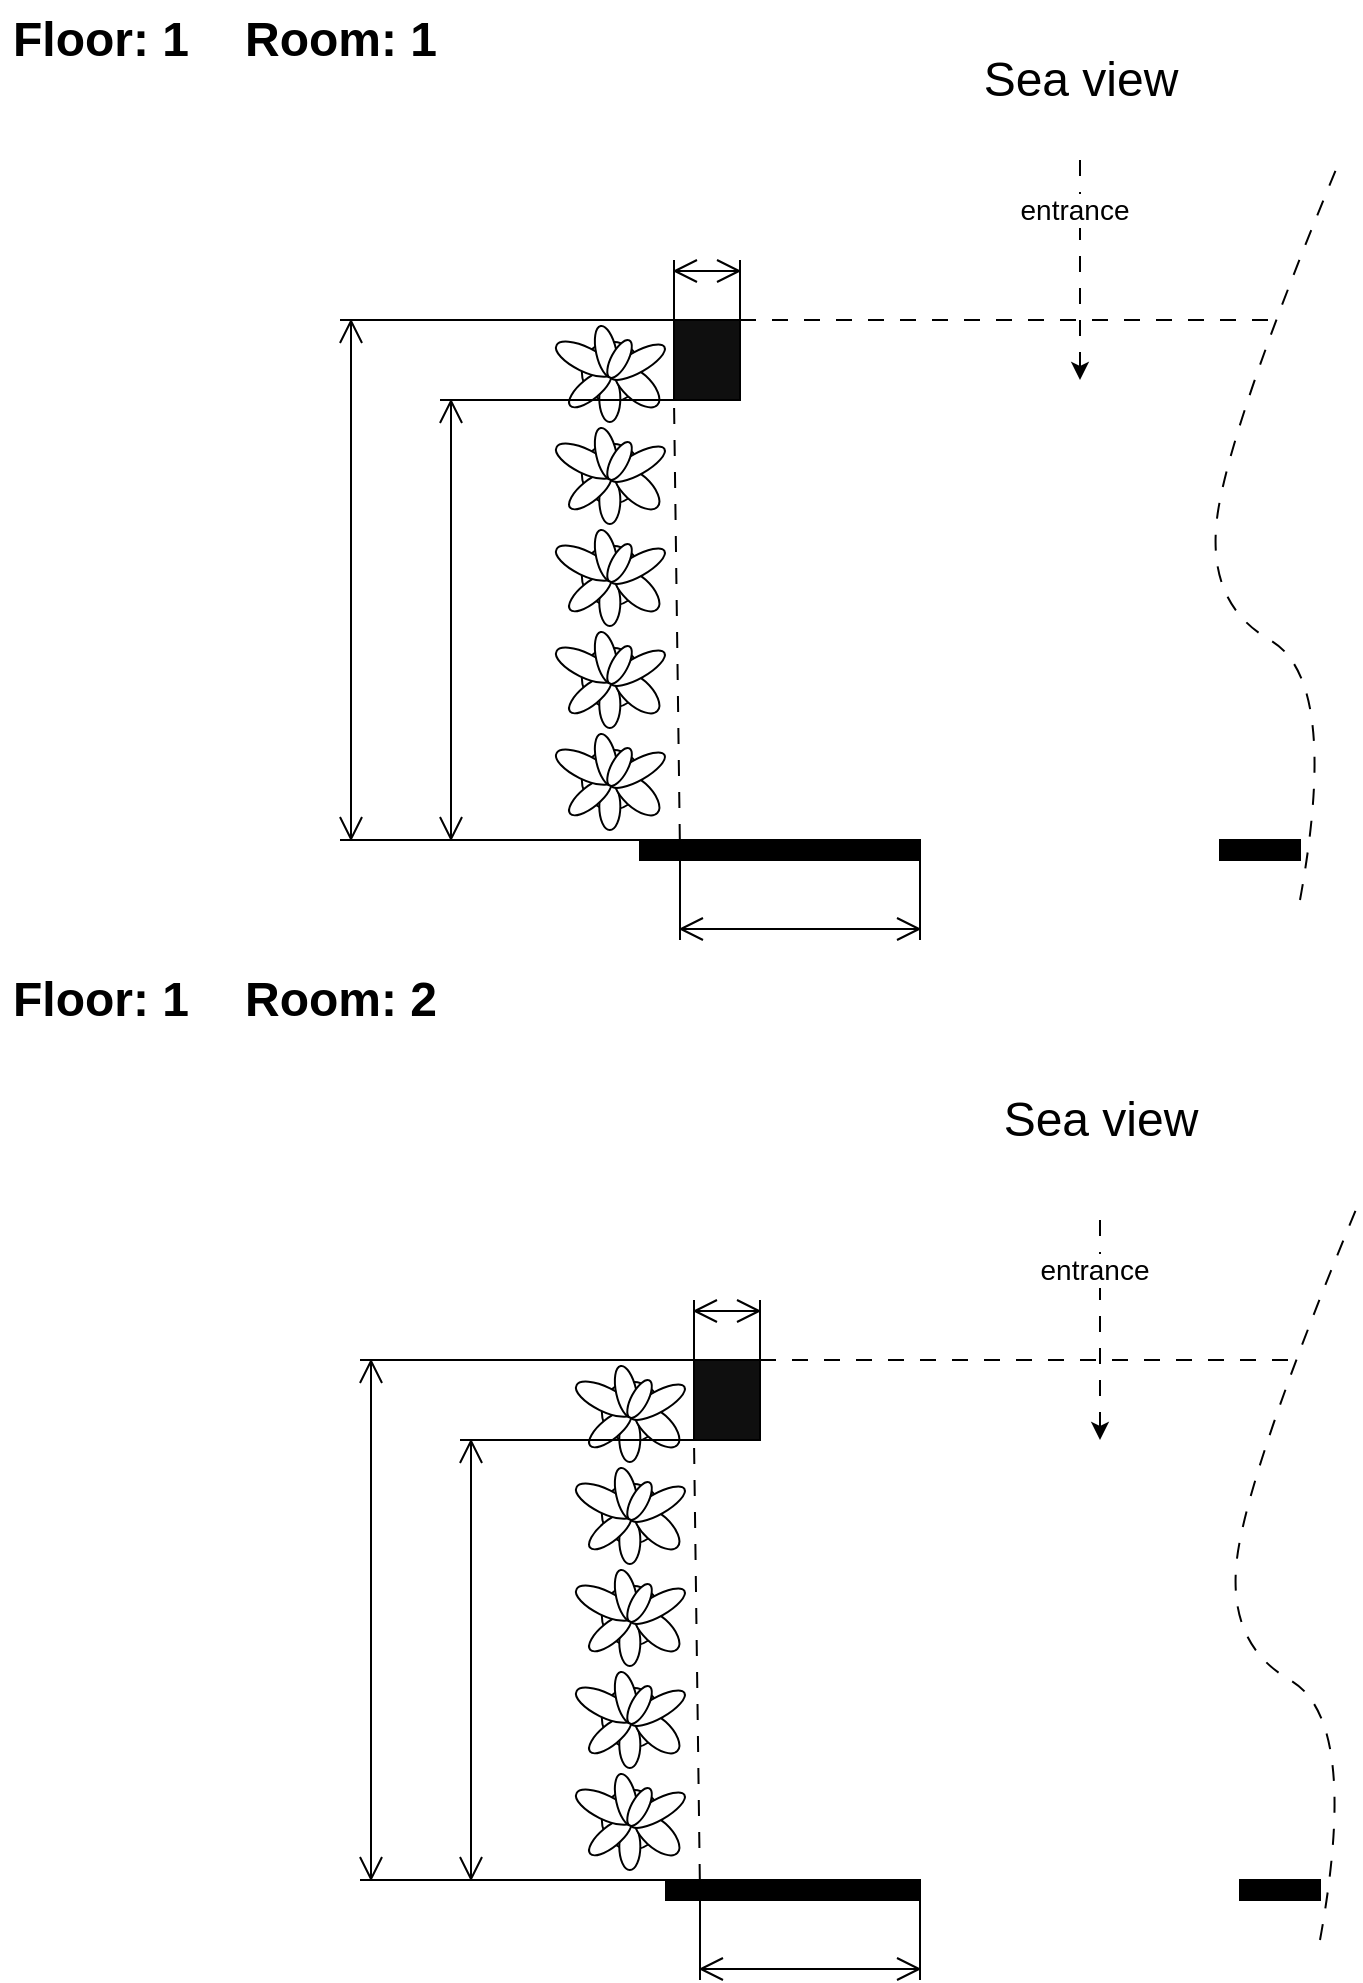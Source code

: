 <mxfile version="20.8.5" type="github">
  <diagram id="Hkj4WFlvK4-08UBy-HWi" name="Page-1">
    <mxGraphModel dx="1218" dy="785" grid="1" gridSize="10" guides="1" tooltips="1" connect="1" arrows="1" fold="1" page="1" pageScale="1" pageWidth="850" pageHeight="1100" math="0" shadow="0">
      <root>
        <mxCell id="0" />
        <mxCell id="1" parent="0" />
        <mxCell id="1bVyddex_vhO6T4n7lc5-1" value="Floor: 1" style="text;strokeColor=none;fillColor=none;html=1;fontSize=24;fontStyle=1;verticalAlign=middle;align=center;" parent="1" vertex="1">
          <mxGeometry x="40" y="40" width="100" height="40" as="geometry" />
        </mxCell>
        <mxCell id="1bVyddex_vhO6T4n7lc5-2" value="Room: 1" style="text;strokeColor=none;fillColor=none;html=1;fontSize=24;fontStyle=1;verticalAlign=middle;align=center;" parent="1" vertex="1">
          <mxGeometry x="160" y="40" width="100" height="40" as="geometry" />
        </mxCell>
        <mxCell id="1bVyddex_vhO6T4n7lc5-6" value="" style="verticalLabelPosition=bottom;html=1;verticalAlign=top;align=center;shape=mxgraph.floorplan.plant;" parent="1" vertex="1">
          <mxGeometry x="320" y="200" width="47" height="51" as="geometry" />
        </mxCell>
        <mxCell id="1bVyddex_vhO6T4n7lc5-7" value="" style="verticalLabelPosition=bottom;html=1;verticalAlign=top;align=center;shape=mxgraph.floorplan.wall;fillColor=strokeColor;" parent="1" vertex="1">
          <mxGeometry x="650" y="460" width="40" height="10" as="geometry" />
        </mxCell>
        <mxCell id="1bVyddex_vhO6T4n7lc5-8" value="" style="verticalLabelPosition=bottom;html=1;verticalAlign=top;align=center;shape=mxgraph.floorplan.plant;" parent="1" vertex="1">
          <mxGeometry x="320" y="302" width="47" height="51" as="geometry" />
        </mxCell>
        <mxCell id="1bVyddex_vhO6T4n7lc5-9" value="" style="verticalLabelPosition=bottom;html=1;verticalAlign=top;align=center;shape=mxgraph.floorplan.plant;" parent="1" vertex="1">
          <mxGeometry x="320" y="251" width="47" height="51" as="geometry" />
        </mxCell>
        <mxCell id="1bVyddex_vhO6T4n7lc5-10" value="" style="verticalLabelPosition=bottom;html=1;verticalAlign=top;align=center;shape=mxgraph.floorplan.plant;" parent="1" vertex="1">
          <mxGeometry x="320" y="353" width="47" height="51" as="geometry" />
        </mxCell>
        <mxCell id="1bVyddex_vhO6T4n7lc5-11" value="" style="verticalLabelPosition=bottom;html=1;verticalAlign=top;align=center;shape=mxgraph.floorplan.wall;fillColor=strokeColor;" parent="1" vertex="1">
          <mxGeometry x="360" y="460" width="140" height="10" as="geometry" />
        </mxCell>
        <mxCell id="1bVyddex_vhO6T4n7lc5-12" value="" style="verticalLabelPosition=bottom;html=1;verticalAlign=top;align=center;shape=mxgraph.floorplan.plant;" parent="1" vertex="1">
          <mxGeometry x="320" y="404" width="47" height="51" as="geometry" />
        </mxCell>
        <mxCell id="1bVyddex_vhO6T4n7lc5-15" value="" style="rounded=0;whiteSpace=wrap;html=1;fillColor=#0F0F0F;" parent="1" vertex="1">
          <mxGeometry x="377" y="200" width="33" height="40" as="geometry" />
        </mxCell>
        <mxCell id="1bVyddex_vhO6T4n7lc5-17" value="Sea view" style="text;strokeColor=none;fillColor=none;html=1;fontSize=24;fontStyle=0;verticalAlign=middle;align=center;" parent="1" vertex="1">
          <mxGeometry x="530" y="60" width="100" height="40" as="geometry" />
        </mxCell>
        <mxCell id="1bVyddex_vhO6T4n7lc5-18" value="" style="endArrow=classic;html=1;rounded=0;dashed=1;dashPattern=8 8;" parent="1" edge="1">
          <mxGeometry width="50" height="50" relative="1" as="geometry">
            <mxPoint x="580" y="120" as="sourcePoint" />
            <mxPoint x="580" y="230" as="targetPoint" />
          </mxGeometry>
        </mxCell>
        <mxCell id="1bVyddex_vhO6T4n7lc5-19" value="entrance" style="edgeLabel;html=1;align=center;verticalAlign=middle;resizable=0;points=[];fontSize=14;" parent="1bVyddex_vhO6T4n7lc5-18" vertex="1" connectable="0">
          <mxGeometry x="-0.544" y="-3" relative="1" as="geometry">
            <mxPoint as="offset" />
          </mxGeometry>
        </mxCell>
        <mxCell id="1bVyddex_vhO6T4n7lc5-20" value="" style="shape=dimension;direction=south;whiteSpace=wrap;html=1;align=left;points=[];verticalAlign=middle;labelBackgroundColor=#ffffff;fillColor=#0F0F0F;" parent="1" vertex="1">
          <mxGeometry x="210" y="200" width="180" height="260" as="geometry" />
        </mxCell>
        <mxCell id="1bVyddex_vhO6T4n7lc5-23" value="" style="shape=dimension;direction=west;whiteSpace=wrap;html=1;align=center;points=[];verticalAlign=top;spacingTop=-8;labelBackgroundColor=#ffffff;fillColor=#0F0F0F;" parent="1" vertex="1">
          <mxGeometry x="377" y="170" width="33" height="30" as="geometry" />
        </mxCell>
        <mxCell id="1bVyddex_vhO6T4n7lc5-24" value="" style="endArrow=none;dashed=1;html=1;rounded=0;dashPattern=8 8;exitX=1;exitY=0;exitDx=0;exitDy=0;" parent="1" source="1bVyddex_vhO6T4n7lc5-15" edge="1">
          <mxGeometry width="50" height="50" relative="1" as="geometry">
            <mxPoint x="710" y="320" as="sourcePoint" />
            <mxPoint x="680" y="200" as="targetPoint" />
          </mxGeometry>
        </mxCell>
        <mxCell id="1bVyddex_vhO6T4n7lc5-26" value="" style="endArrow=none;dashed=1;html=1;rounded=0;dashPattern=8 8;entryX=0;entryY=1;entryDx=0;entryDy=0;exitX=1;exitY=0.056;exitDx=0;exitDy=0;exitPerimeter=0;" parent="1" source="1bVyddex_vhO6T4n7lc5-20" target="1bVyddex_vhO6T4n7lc5-15" edge="1">
          <mxGeometry width="50" height="50" relative="1" as="geometry">
            <mxPoint x="540" y="380" as="sourcePoint" />
            <mxPoint x="570" y="270" as="targetPoint" />
          </mxGeometry>
        </mxCell>
        <mxCell id="1bVyddex_vhO6T4n7lc5-28" value="" style="curved=1;endArrow=none;html=1;rounded=0;dashed=1;dashPattern=8 8;strokeColor=default;endFill=0;" parent="1" edge="1">
          <mxGeometry width="50" height="50" relative="1" as="geometry">
            <mxPoint x="690" y="490" as="sourcePoint" />
            <mxPoint x="710" y="120" as="targetPoint" />
            <Array as="points">
              <mxPoint x="710" y="380" />
              <mxPoint x="640" y="340" />
              <mxPoint x="660" y="240" />
            </Array>
          </mxGeometry>
        </mxCell>
        <mxCell id="1bVyddex_vhO6T4n7lc5-30" value="" style="verticalLabelPosition=bottom;html=1;verticalAlign=top;align=center;shape=mxgraph.floorplan.plant;" parent="1" vertex="1">
          <mxGeometry x="330" y="720" width="47" height="51" as="geometry" />
        </mxCell>
        <mxCell id="1bVyddex_vhO6T4n7lc5-31" value="" style="verticalLabelPosition=bottom;html=1;verticalAlign=top;align=center;shape=mxgraph.floorplan.wall;fillColor=strokeColor;" parent="1" vertex="1">
          <mxGeometry x="660" y="980" width="40" height="10" as="geometry" />
        </mxCell>
        <mxCell id="1bVyddex_vhO6T4n7lc5-32" value="" style="verticalLabelPosition=bottom;html=1;verticalAlign=top;align=center;shape=mxgraph.floorplan.plant;" parent="1" vertex="1">
          <mxGeometry x="330" y="822" width="47" height="51" as="geometry" />
        </mxCell>
        <mxCell id="1bVyddex_vhO6T4n7lc5-33" value="" style="verticalLabelPosition=bottom;html=1;verticalAlign=top;align=center;shape=mxgraph.floorplan.plant;" parent="1" vertex="1">
          <mxGeometry x="330" y="771" width="47" height="51" as="geometry" />
        </mxCell>
        <mxCell id="1bVyddex_vhO6T4n7lc5-34" value="" style="verticalLabelPosition=bottom;html=1;verticalAlign=top;align=center;shape=mxgraph.floorplan.plant;" parent="1" vertex="1">
          <mxGeometry x="330" y="873" width="47" height="51" as="geometry" />
        </mxCell>
        <mxCell id="1bVyddex_vhO6T4n7lc5-35" value="" style="verticalLabelPosition=bottom;html=1;verticalAlign=top;align=center;shape=mxgraph.floorplan.wall;fillColor=strokeColor;" parent="1" vertex="1">
          <mxGeometry x="373" y="980" width="127" height="10" as="geometry" />
        </mxCell>
        <mxCell id="1bVyddex_vhO6T4n7lc5-36" value="" style="verticalLabelPosition=bottom;html=1;verticalAlign=top;align=center;shape=mxgraph.floorplan.plant;" parent="1" vertex="1">
          <mxGeometry x="330" y="924" width="47" height="51" as="geometry" />
        </mxCell>
        <mxCell id="1bVyddex_vhO6T4n7lc5-37" value="" style="rounded=0;whiteSpace=wrap;html=1;fillColor=#0F0F0F;" parent="1" vertex="1">
          <mxGeometry x="387" y="720" width="33" height="40" as="geometry" />
        </mxCell>
        <mxCell id="1bVyddex_vhO6T4n7lc5-38" value="Sea view" style="text;strokeColor=none;fillColor=none;html=1;fontSize=24;fontStyle=0;verticalAlign=middle;align=center;" parent="1" vertex="1">
          <mxGeometry x="540" y="580" width="100" height="40" as="geometry" />
        </mxCell>
        <mxCell id="1bVyddex_vhO6T4n7lc5-39" value="" style="endArrow=classic;html=1;rounded=0;dashed=1;dashPattern=8 8;" parent="1" edge="1">
          <mxGeometry width="50" height="50" relative="1" as="geometry">
            <mxPoint x="590" y="650" as="sourcePoint" />
            <mxPoint x="590" y="760" as="targetPoint" />
          </mxGeometry>
        </mxCell>
        <mxCell id="1bVyddex_vhO6T4n7lc5-40" value="entrance" style="edgeLabel;html=1;align=center;verticalAlign=middle;resizable=0;points=[];fontSize=14;" parent="1bVyddex_vhO6T4n7lc5-39" vertex="1" connectable="0">
          <mxGeometry x="-0.544" y="-3" relative="1" as="geometry">
            <mxPoint as="offset" />
          </mxGeometry>
        </mxCell>
        <mxCell id="1bVyddex_vhO6T4n7lc5-41" value="" style="shape=dimension;direction=south;whiteSpace=wrap;html=1;align=left;points=[];verticalAlign=middle;labelBackgroundColor=#ffffff;fillColor=#0F0F0F;" parent="1" vertex="1">
          <mxGeometry x="220" y="720" width="180" height="260" as="geometry" />
        </mxCell>
        <mxCell id="1bVyddex_vhO6T4n7lc5-42" value="" style="shape=dimension;direction=south;whiteSpace=wrap;html=1;align=left;points=[];verticalAlign=middle;labelBackgroundColor=#ffffff;fillColor=#0F0F0F;" parent="1" vertex="1">
          <mxGeometry x="270" y="760" width="120" height="220" as="geometry" />
        </mxCell>
        <mxCell id="1bVyddex_vhO6T4n7lc5-43" value="" style="shape=dimension;direction=west;whiteSpace=wrap;html=1;align=center;points=[];verticalAlign=top;spacingTop=-8;labelBackgroundColor=#ffffff;fillColor=#0F0F0F;" parent="1" vertex="1">
          <mxGeometry x="387" y="690" width="33" height="30" as="geometry" />
        </mxCell>
        <mxCell id="1bVyddex_vhO6T4n7lc5-44" value="" style="endArrow=none;dashed=1;html=1;rounded=0;dashPattern=8 8;exitX=1;exitY=0;exitDx=0;exitDy=0;" parent="1" source="1bVyddex_vhO6T4n7lc5-37" edge="1">
          <mxGeometry width="50" height="50" relative="1" as="geometry">
            <mxPoint x="720" y="840" as="sourcePoint" />
            <mxPoint x="690" y="720" as="targetPoint" />
          </mxGeometry>
        </mxCell>
        <mxCell id="1bVyddex_vhO6T4n7lc5-45" value="" style="endArrow=none;dashed=1;html=1;rounded=0;dashPattern=8 8;entryX=0;entryY=1;entryDx=0;entryDy=0;exitX=1;exitY=0.056;exitDx=0;exitDy=0;exitPerimeter=0;" parent="1" source="1bVyddex_vhO6T4n7lc5-41" target="1bVyddex_vhO6T4n7lc5-37" edge="1">
          <mxGeometry width="50" height="50" relative="1" as="geometry">
            <mxPoint x="550" y="900" as="sourcePoint" />
            <mxPoint x="580" y="790" as="targetPoint" />
          </mxGeometry>
        </mxCell>
        <mxCell id="1bVyddex_vhO6T4n7lc5-47" value="" style="curved=1;endArrow=none;html=1;rounded=0;dashed=1;dashPattern=8 8;strokeColor=default;endFill=0;" parent="1" edge="1">
          <mxGeometry width="50" height="50" relative="1" as="geometry">
            <mxPoint x="700" y="1010" as="sourcePoint" />
            <mxPoint x="720" y="640" as="targetPoint" />
            <Array as="points">
              <mxPoint x="720" y="900" />
              <mxPoint x="650" y="860" />
              <mxPoint x="670" y="760" />
            </Array>
          </mxGeometry>
        </mxCell>
        <mxCell id="1bVyddex_vhO6T4n7lc5-48" value="Floor: 1" style="text;strokeColor=none;fillColor=none;html=1;fontSize=24;fontStyle=1;verticalAlign=middle;align=center;" parent="1" vertex="1">
          <mxGeometry x="40" y="520" width="100" height="40" as="geometry" />
        </mxCell>
        <mxCell id="1bVyddex_vhO6T4n7lc5-49" value="Room: 2" style="text;strokeColor=none;fillColor=none;html=1;fontSize=24;fontStyle=1;verticalAlign=middle;align=center;" parent="1" vertex="1">
          <mxGeometry x="160" y="520" width="100" height="40" as="geometry" />
        </mxCell>
        <mxCell id="1bVyddex_vhO6T4n7lc5-57" value="" style="shape=dimension;whiteSpace=wrap;html=1;align=center;points=[];verticalAlign=bottom;spacingBottom=-5;labelBackgroundColor=#ffffff;fontSize=14;fillColor=#0F0F0F;" parent="1" vertex="1">
          <mxGeometry x="380" y="470" width="120" height="40" as="geometry" />
        </mxCell>
        <mxCell id="1bVyddex_vhO6T4n7lc5-58" value="" style="shape=dimension;direction=south;whiteSpace=wrap;html=1;align=left;points=[];verticalAlign=middle;labelBackgroundColor=#ffffff;fillColor=#0F0F0F;" parent="1" vertex="1">
          <mxGeometry x="260" y="240" width="120" height="220" as="geometry" />
        </mxCell>
        <mxCell id="1bVyddex_vhO6T4n7lc5-59" value="" style="shape=dimension;whiteSpace=wrap;html=1;align=center;points=[];verticalAlign=bottom;spacingBottom=-5;labelBackgroundColor=#ffffff;fontSize=14;fillColor=#0F0F0F;" parent="1" vertex="1">
          <mxGeometry x="390" y="990" width="110" height="40" as="geometry" />
        </mxCell>
      </root>
    </mxGraphModel>
  </diagram>
</mxfile>
